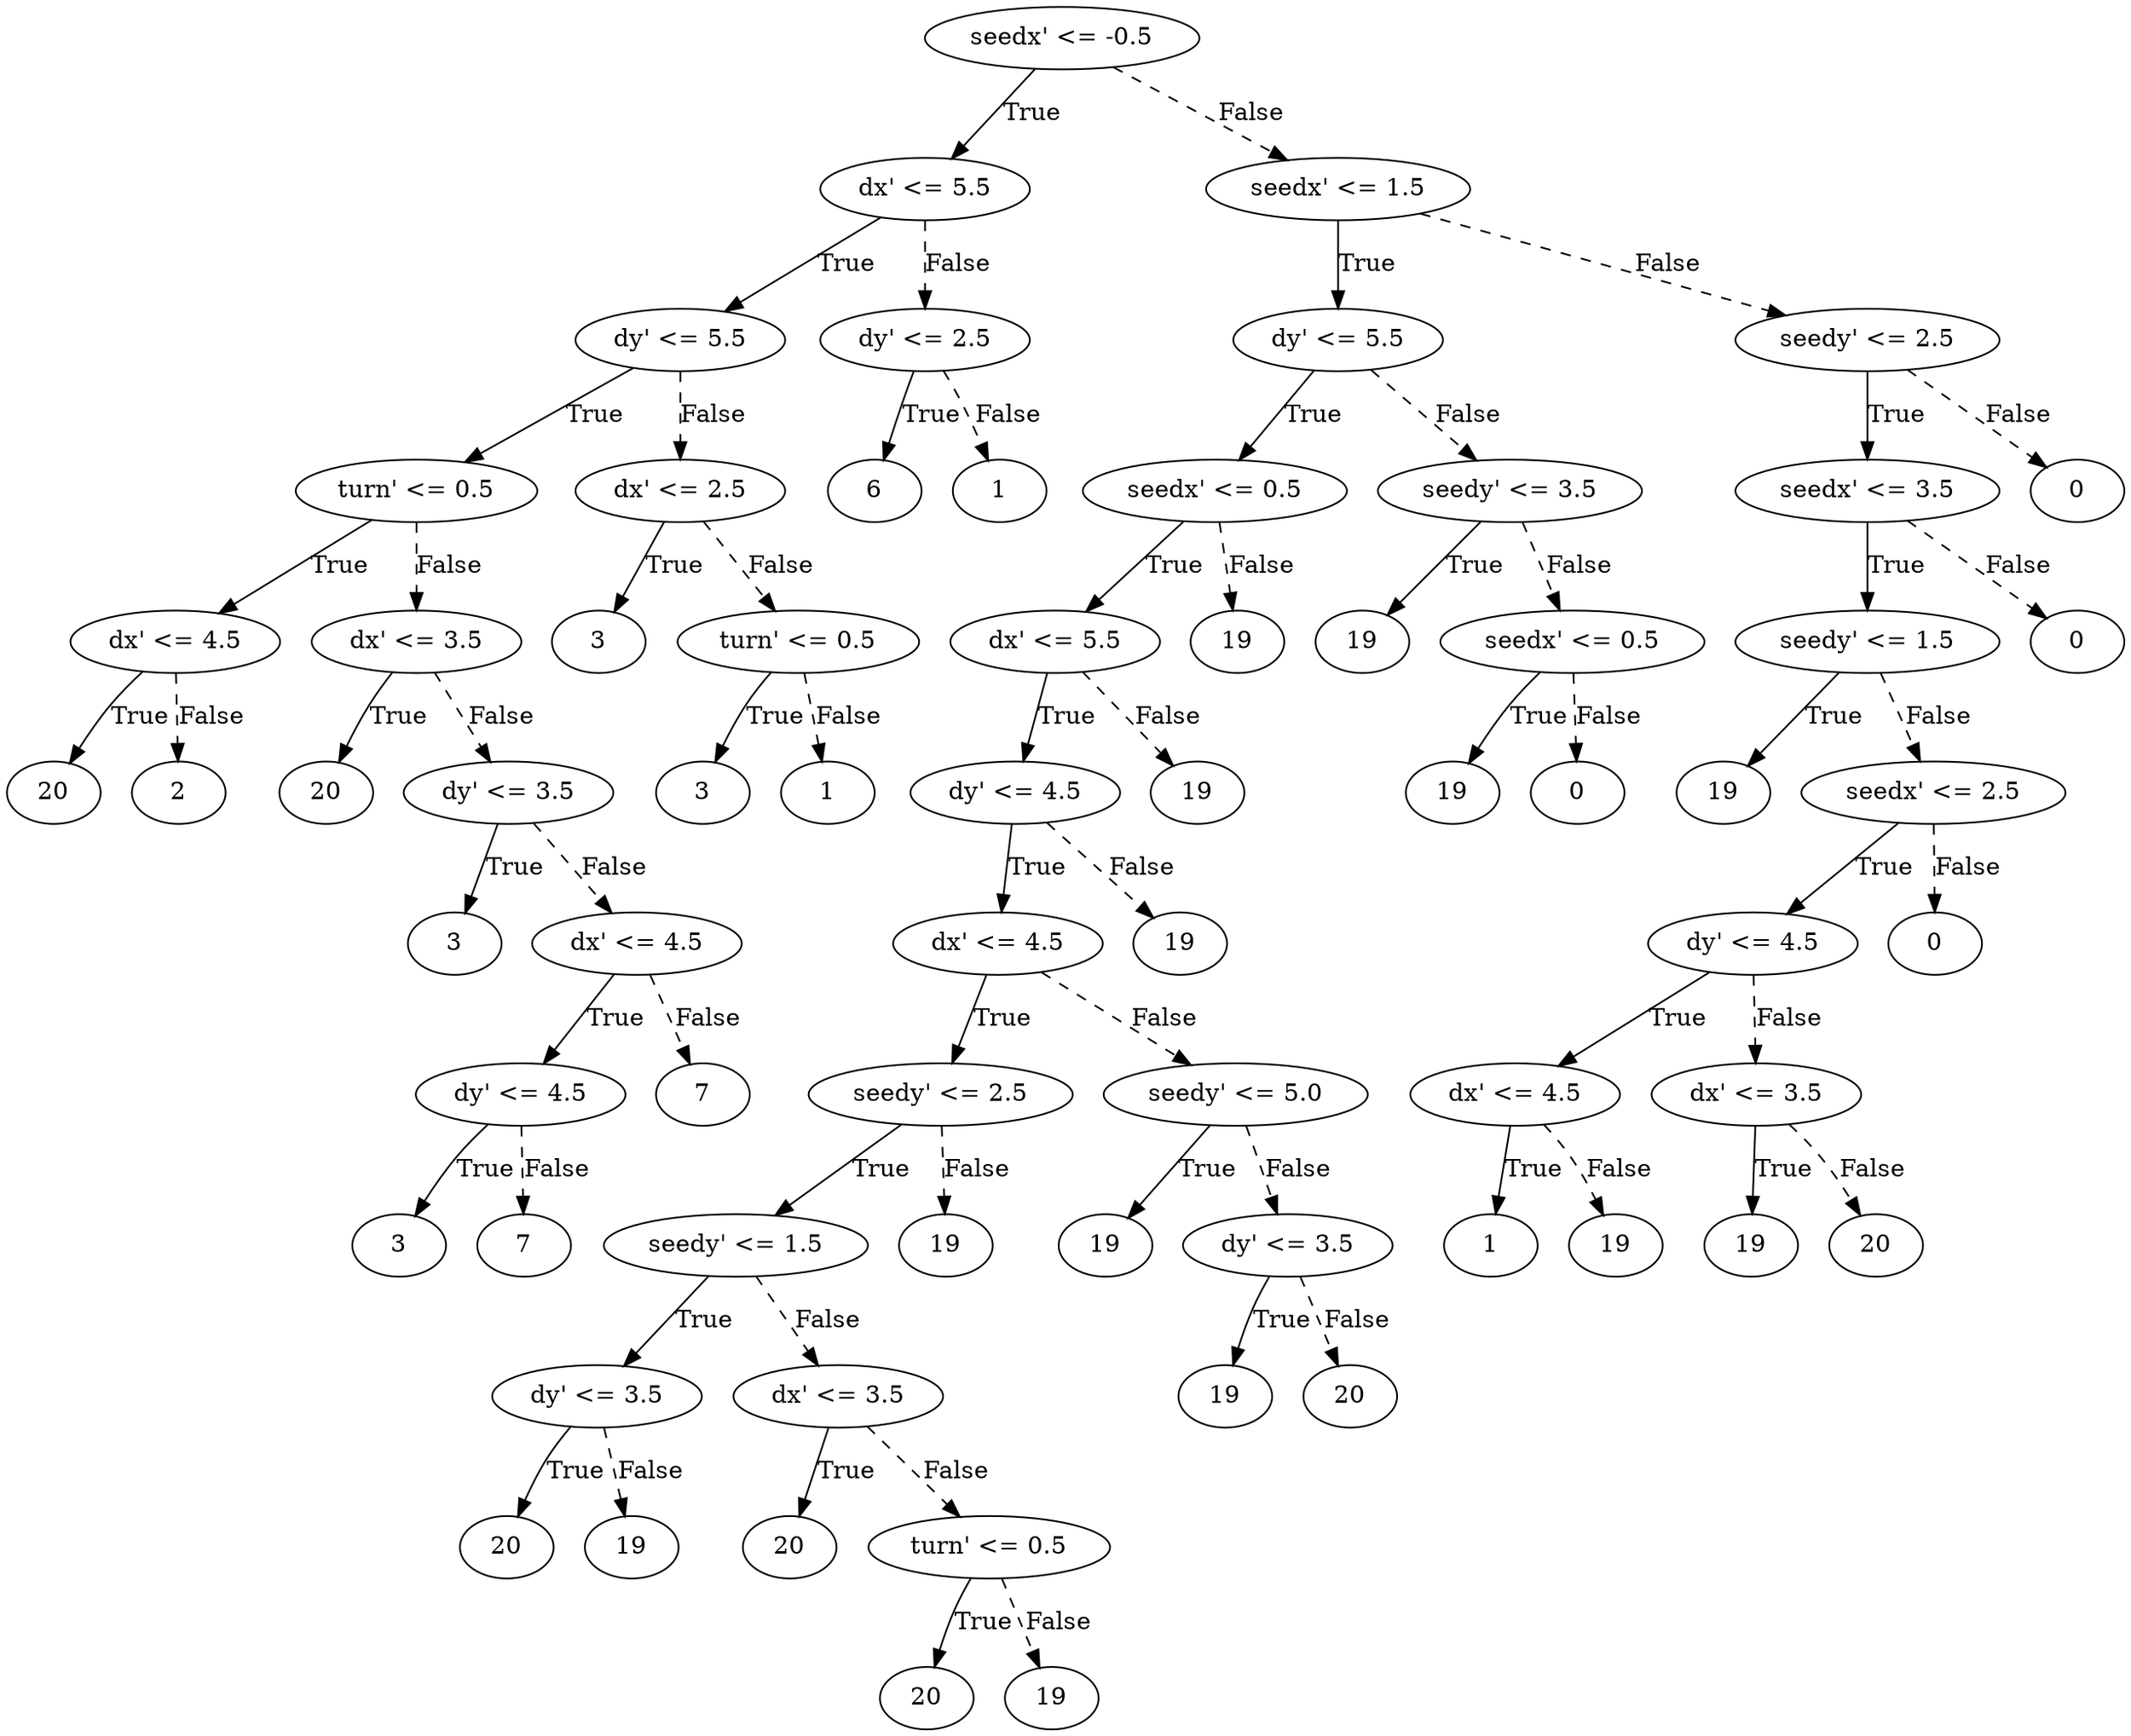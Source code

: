 digraph {
0 [label="seedx' <= -0.5"];
1 [label="dx' <= 5.5"];
2 [label="dy' <= 5.5"];
3 [label="turn' <= 0.5"];
4 [label="dx' <= 4.5"];
5 [label="20"];
4 -> 5 [label="True"];
6 [label="2"];
4 -> 6 [style="dashed", label="False"];
3 -> 4 [label="True"];
7 [label="dx' <= 3.5"];
8 [label="20"];
7 -> 8 [label="True"];
9 [label="dy' <= 3.5"];
10 [label="3"];
9 -> 10 [label="True"];
11 [label="dx' <= 4.5"];
12 [label="dy' <= 4.5"];
13 [label="3"];
12 -> 13 [label="True"];
14 [label="7"];
12 -> 14 [style="dashed", label="False"];
11 -> 12 [label="True"];
15 [label="7"];
11 -> 15 [style="dashed", label="False"];
9 -> 11 [style="dashed", label="False"];
7 -> 9 [style="dashed", label="False"];
3 -> 7 [style="dashed", label="False"];
2 -> 3 [label="True"];
16 [label="dx' <= 2.5"];
17 [label="3"];
16 -> 17 [label="True"];
18 [label="turn' <= 0.5"];
19 [label="3"];
18 -> 19 [label="True"];
20 [label="1"];
18 -> 20 [style="dashed", label="False"];
16 -> 18 [style="dashed", label="False"];
2 -> 16 [style="dashed", label="False"];
1 -> 2 [label="True"];
21 [label="dy' <= 2.5"];
22 [label="6"];
21 -> 22 [label="True"];
23 [label="1"];
21 -> 23 [style="dashed", label="False"];
1 -> 21 [style="dashed", label="False"];
0 -> 1 [label="True"];
24 [label="seedx' <= 1.5"];
25 [label="dy' <= 5.5"];
26 [label="seedx' <= 0.5"];
27 [label="dx' <= 5.5"];
28 [label="dy' <= 4.5"];
29 [label="dx' <= 4.5"];
30 [label="seedy' <= 2.5"];
31 [label="seedy' <= 1.5"];
32 [label="dy' <= 3.5"];
33 [label="20"];
32 -> 33 [label="True"];
34 [label="19"];
32 -> 34 [style="dashed", label="False"];
31 -> 32 [label="True"];
35 [label="dx' <= 3.5"];
36 [label="20"];
35 -> 36 [label="True"];
37 [label="turn' <= 0.5"];
38 [label="20"];
37 -> 38 [label="True"];
39 [label="19"];
37 -> 39 [style="dashed", label="False"];
35 -> 37 [style="dashed", label="False"];
31 -> 35 [style="dashed", label="False"];
30 -> 31 [label="True"];
40 [label="19"];
30 -> 40 [style="dashed", label="False"];
29 -> 30 [label="True"];
41 [label="seedy' <= 5.0"];
42 [label="19"];
41 -> 42 [label="True"];
43 [label="dy' <= 3.5"];
44 [label="19"];
43 -> 44 [label="True"];
45 [label="20"];
43 -> 45 [style="dashed", label="False"];
41 -> 43 [style="dashed", label="False"];
29 -> 41 [style="dashed", label="False"];
28 -> 29 [label="True"];
46 [label="19"];
28 -> 46 [style="dashed", label="False"];
27 -> 28 [label="True"];
47 [label="19"];
27 -> 47 [style="dashed", label="False"];
26 -> 27 [label="True"];
48 [label="19"];
26 -> 48 [style="dashed", label="False"];
25 -> 26 [label="True"];
49 [label="seedy' <= 3.5"];
50 [label="19"];
49 -> 50 [label="True"];
51 [label="seedx' <= 0.5"];
52 [label="19"];
51 -> 52 [label="True"];
53 [label="0"];
51 -> 53 [style="dashed", label="False"];
49 -> 51 [style="dashed", label="False"];
25 -> 49 [style="dashed", label="False"];
24 -> 25 [label="True"];
54 [label="seedy' <= 2.5"];
55 [label="seedx' <= 3.5"];
56 [label="seedy' <= 1.5"];
57 [label="19"];
56 -> 57 [label="True"];
58 [label="seedx' <= 2.5"];
59 [label="dy' <= 4.5"];
60 [label="dx' <= 4.5"];
61 [label="1"];
60 -> 61 [label="True"];
62 [label="19"];
60 -> 62 [style="dashed", label="False"];
59 -> 60 [label="True"];
63 [label="dx' <= 3.5"];
64 [label="19"];
63 -> 64 [label="True"];
65 [label="20"];
63 -> 65 [style="dashed", label="False"];
59 -> 63 [style="dashed", label="False"];
58 -> 59 [label="True"];
66 [label="0"];
58 -> 66 [style="dashed", label="False"];
56 -> 58 [style="dashed", label="False"];
55 -> 56 [label="True"];
67 [label="0"];
55 -> 67 [style="dashed", label="False"];
54 -> 55 [label="True"];
68 [label="0"];
54 -> 68 [style="dashed", label="False"];
24 -> 54 [style="dashed", label="False"];
0 -> 24 [style="dashed", label="False"];

}